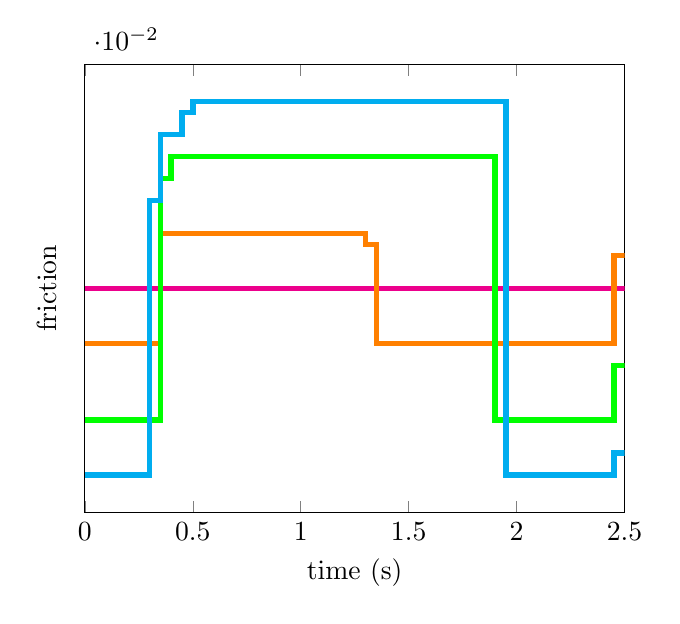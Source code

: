 \begin{tikzpicture}[]
\begin{axis}[
  ylabel = {friction},
  ytick = false,
  yticklabels = {},
  axis equal image = {false},
  xlabel = {time (s)},
  xmin = 0.0, 
  xmax = 2.5,
  hide axis = {false}
]

\addplot+[
  mark = {none},
  const plot, color=magenta, line width = 2pt
] coordinates {
  (0.0, -0.0)
  (0.05, -0.0)
  (0.1, -0.0)
  (0.15, -0.0)
  (0.2, -0.0)
  (0.25, -0.0)
  (0.3, 0.0)
  (0.35, 0.0)
  (0.4, 0.0)
  (0.45, 0.0)
  (0.5, 0.0)
  (0.55, 0.0)
  (0.6, 0.0)
  (0.65, 0.0)
  (0.7, 0.0)
  (0.75, 0.0)
  (0.8, 0.0)
  (0.85, 0.0)
  (0.9, 0.0)
  (0.95, 0.0)
  (1.0, 0.0)
  (1.05, 0.0)
  (1.1, 0.0)
  (1.15, -0.0)
  (1.2, -0.0)
  (1.25, -0.0)
  (1.3, -0.0)
  (1.35, -0.0)
  (1.4, -0.0)
  (1.45, -0.0)
  (1.5, -0.0)
  (1.55, -0.0)
  (1.6, -0.0)
  (1.65, -0.0)
  (1.7, -0.0)
  (1.75, -0.0)
  (1.8, -0.0)
  (1.85, -0.0)
  (1.9, -0.0)
  (1.95, -0.0)
  (2.0, -0.0)
  (2.05, -0.0)
  (2.1, -0.0)
  (2.15, -0.0)
  (2.2, -0.0)
  (2.25, -0.0)
  (2.3, -0.0)
  (2.35, -0.0)
  (2.4, 0.0)
  (2.45, 0.0)
  (2.5, 0.0)
};

\addplot+[
  mark = {none},
  const plot, color=orange, line width = 2pt
] coordinates {
  (0.0, -0.005)
  (0.05, -0.005)
  (0.1, -0.005)
  (0.15, -0.005)
  (0.2, -0.005)
  (0.25, -0.005)
  (0.3, -0.005)
  (0.35, 0.005)
  (0.4, 0.005)
  (0.45, 0.005)
  (0.5, 0.005)
  (0.55, 0.005)
  (0.6, 0.005)
  (0.65, 0.005)
  (0.7, 0.005)
  (0.75, 0.005)
  (0.8, 0.005)
  (0.85, 0.005)
  (0.9, 0.005)
  (0.95, 0.005)
  (1.0, 0.005)
  (1.05, 0.005)
  (1.1, 0.005)
  (1.15, 0.005)
  (1.2, 0.005)
  (1.25, 0.005)
  (1.3, 0.004)
  (1.35, -0.005)
  (1.4, -0.005)
  (1.45, -0.005)
  (1.5, -0.005)
  (1.55, -0.005)
  (1.6, -0.005)
  (1.65, -0.005)
  (1.7, -0.005)
  (1.75, -0.005)
  (1.8, -0.005)
  (1.85, -0.005)
  (1.9, -0.005)
  (1.95, -0.005)
  (2.0, -0.005)
  (2.05, -0.005)
  (2.1, -0.005)
  (2.15, -0.005)
  (2.2, -0.005)
  (2.25, -0.005)
  (2.3, -0.005)
  (2.35, -0.005)
  (2.4, -0.005)
  (2.45, 0.003)
  (2.5, 0.003)
};

\addplot+[
  mark = {none},
  const plot, color=green, line width = 2pt
] coordinates {
  (0.0, -0.012)
  (0.05, -0.012)
  (0.1, -0.012)
  (0.15, -0.012)
  (0.2, -0.012)
  (0.25, -0.012)
  (0.3, -0.012)
  (0.35, 0.01)
  (0.4, 0.012)
  (0.45, 0.012)
  (0.5, 0.012)
  (0.55, 0.012)
  (0.6, 0.012)
  (0.65, 0.012)
  (0.7, 0.012)
  (0.75, 0.012)
  (0.8, 0.012)
  (0.85, 0.012)
  (0.9, 0.012)
  (0.95, 0.012)
  (1.0, 0.012)
  (1.05, 0.012)
  (1.1, 0.012)
  (1.15, 0.012)
  (1.2, 0.012)
  (1.25, 0.012)
  (1.3, 0.012)
  (1.35, 0.012)
  (1.4, 0.012)
  (1.45, 0.012)
  (1.5, 0.012)
  (1.55, 0.012)
  (1.6, 0.012)
  (1.65, 0.012)
  (1.7, 0.012)
  (1.75, 0.012)
  (1.8, 0.012)
  (1.85, 0.012)
  (1.9, -0.012)
  (1.95, -0.012)
  (2.0, -0.012)
  (2.05, -0.012)
  (2.1, -0.012)
  (2.15, -0.012)
  (2.2, -0.012)
  (2.25, -0.012)
  (2.3, -0.012)
  (2.35, -0.012)
  (2.4, -0.012)
  (2.45, -0.007)
  (2.5, -0.007)
};

\addplot+[
  mark = {none},
  const plot, color=cyan, line width = 2pt
] coordinates {
  (0.0, -0.017)
  (0.05, -0.017)
  (0.1, -0.017)
  (0.15, -0.017)
  (0.2, -0.017)
  (0.25, -0.017)
  (0.3, 0.008)
  (0.35, 0.014)
  (0.4, 0.014)
  (0.45, 0.016)
  (0.5, 0.017)
  (0.55, 0.017)
  (0.6, 0.017)
  (0.65, 0.017)
  (0.7, 0.017)
  (0.75, 0.017)
  (0.8, 0.017)
  (0.85, 0.017)
  (0.9, 0.017)
  (0.95, 0.017)
  (1.0, 0.017)
  (1.05, 0.017)
  (1.1, 0.017)
  (1.15, 0.017)
  (1.2, 0.017)
  (1.25, 0.017)
  (1.3, 0.017)
  (1.35, 0.017)
  (1.4, 0.017)
  (1.45, 0.017)
  (1.5, 0.017)
  (1.55, 0.017)
  (1.6, 0.017)
  (1.65, 0.017)
  (1.7, 0.017)
  (1.75, 0.017)
  (1.8, 0.017)
  (1.85, 0.017)
  (1.9, 0.017)
  (1.95, -0.017)
  (2.0, -0.017)
  (2.05, -0.017)
  (2.1, -0.017)
  (2.15, -0.017)
  (2.2, -0.017)
  (2.25, -0.017)
  (2.3, -0.017)
  (2.35, -0.017)
  (2.4, -0.017)
  (2.45, -0.015)
  (2.5, -0.015)
};

\end{axis}
\end{tikzpicture}

